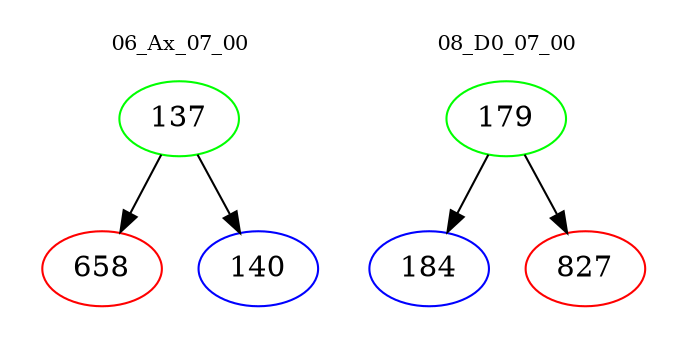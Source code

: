 digraph{
subgraph cluster_0 {
color = white
label = "06_Ax_07_00";
fontsize=10;
T0_137 [label="137", color="green"]
T0_137 -> T0_658 [color="black"]
T0_658 [label="658", color="red"]
T0_137 -> T0_140 [color="black"]
T0_140 [label="140", color="blue"]
}
subgraph cluster_1 {
color = white
label = "08_D0_07_00";
fontsize=10;
T1_179 [label="179", color="green"]
T1_179 -> T1_184 [color="black"]
T1_184 [label="184", color="blue"]
T1_179 -> T1_827 [color="black"]
T1_827 [label="827", color="red"]
}
}
